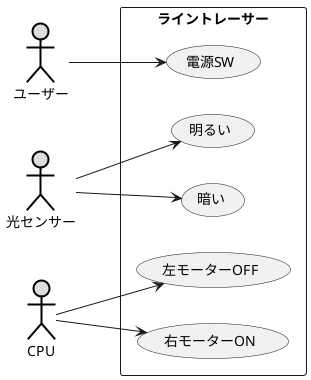 @startuml ライントレーサー
    left to right direction
    actor ユーザー #DDDDDD;line:black;line.bold;
    actor 光センサー #DDDDDD;line:black;line.bold;
    actor CPU #DDDDDD;line:black;line.bold;
    rectangle ライントレーサー{
        usecase 明るい
        usecase 暗い
        usecase 電源SW
        usecase 右モーターON
        usecase 左モーターOFF
    }
光センサー --> 明るい
光センサー --> 暗い
CPU --> 右モーターON
CPU --> 左モーターOFF
ユーザー --> 電源SW
@enduml